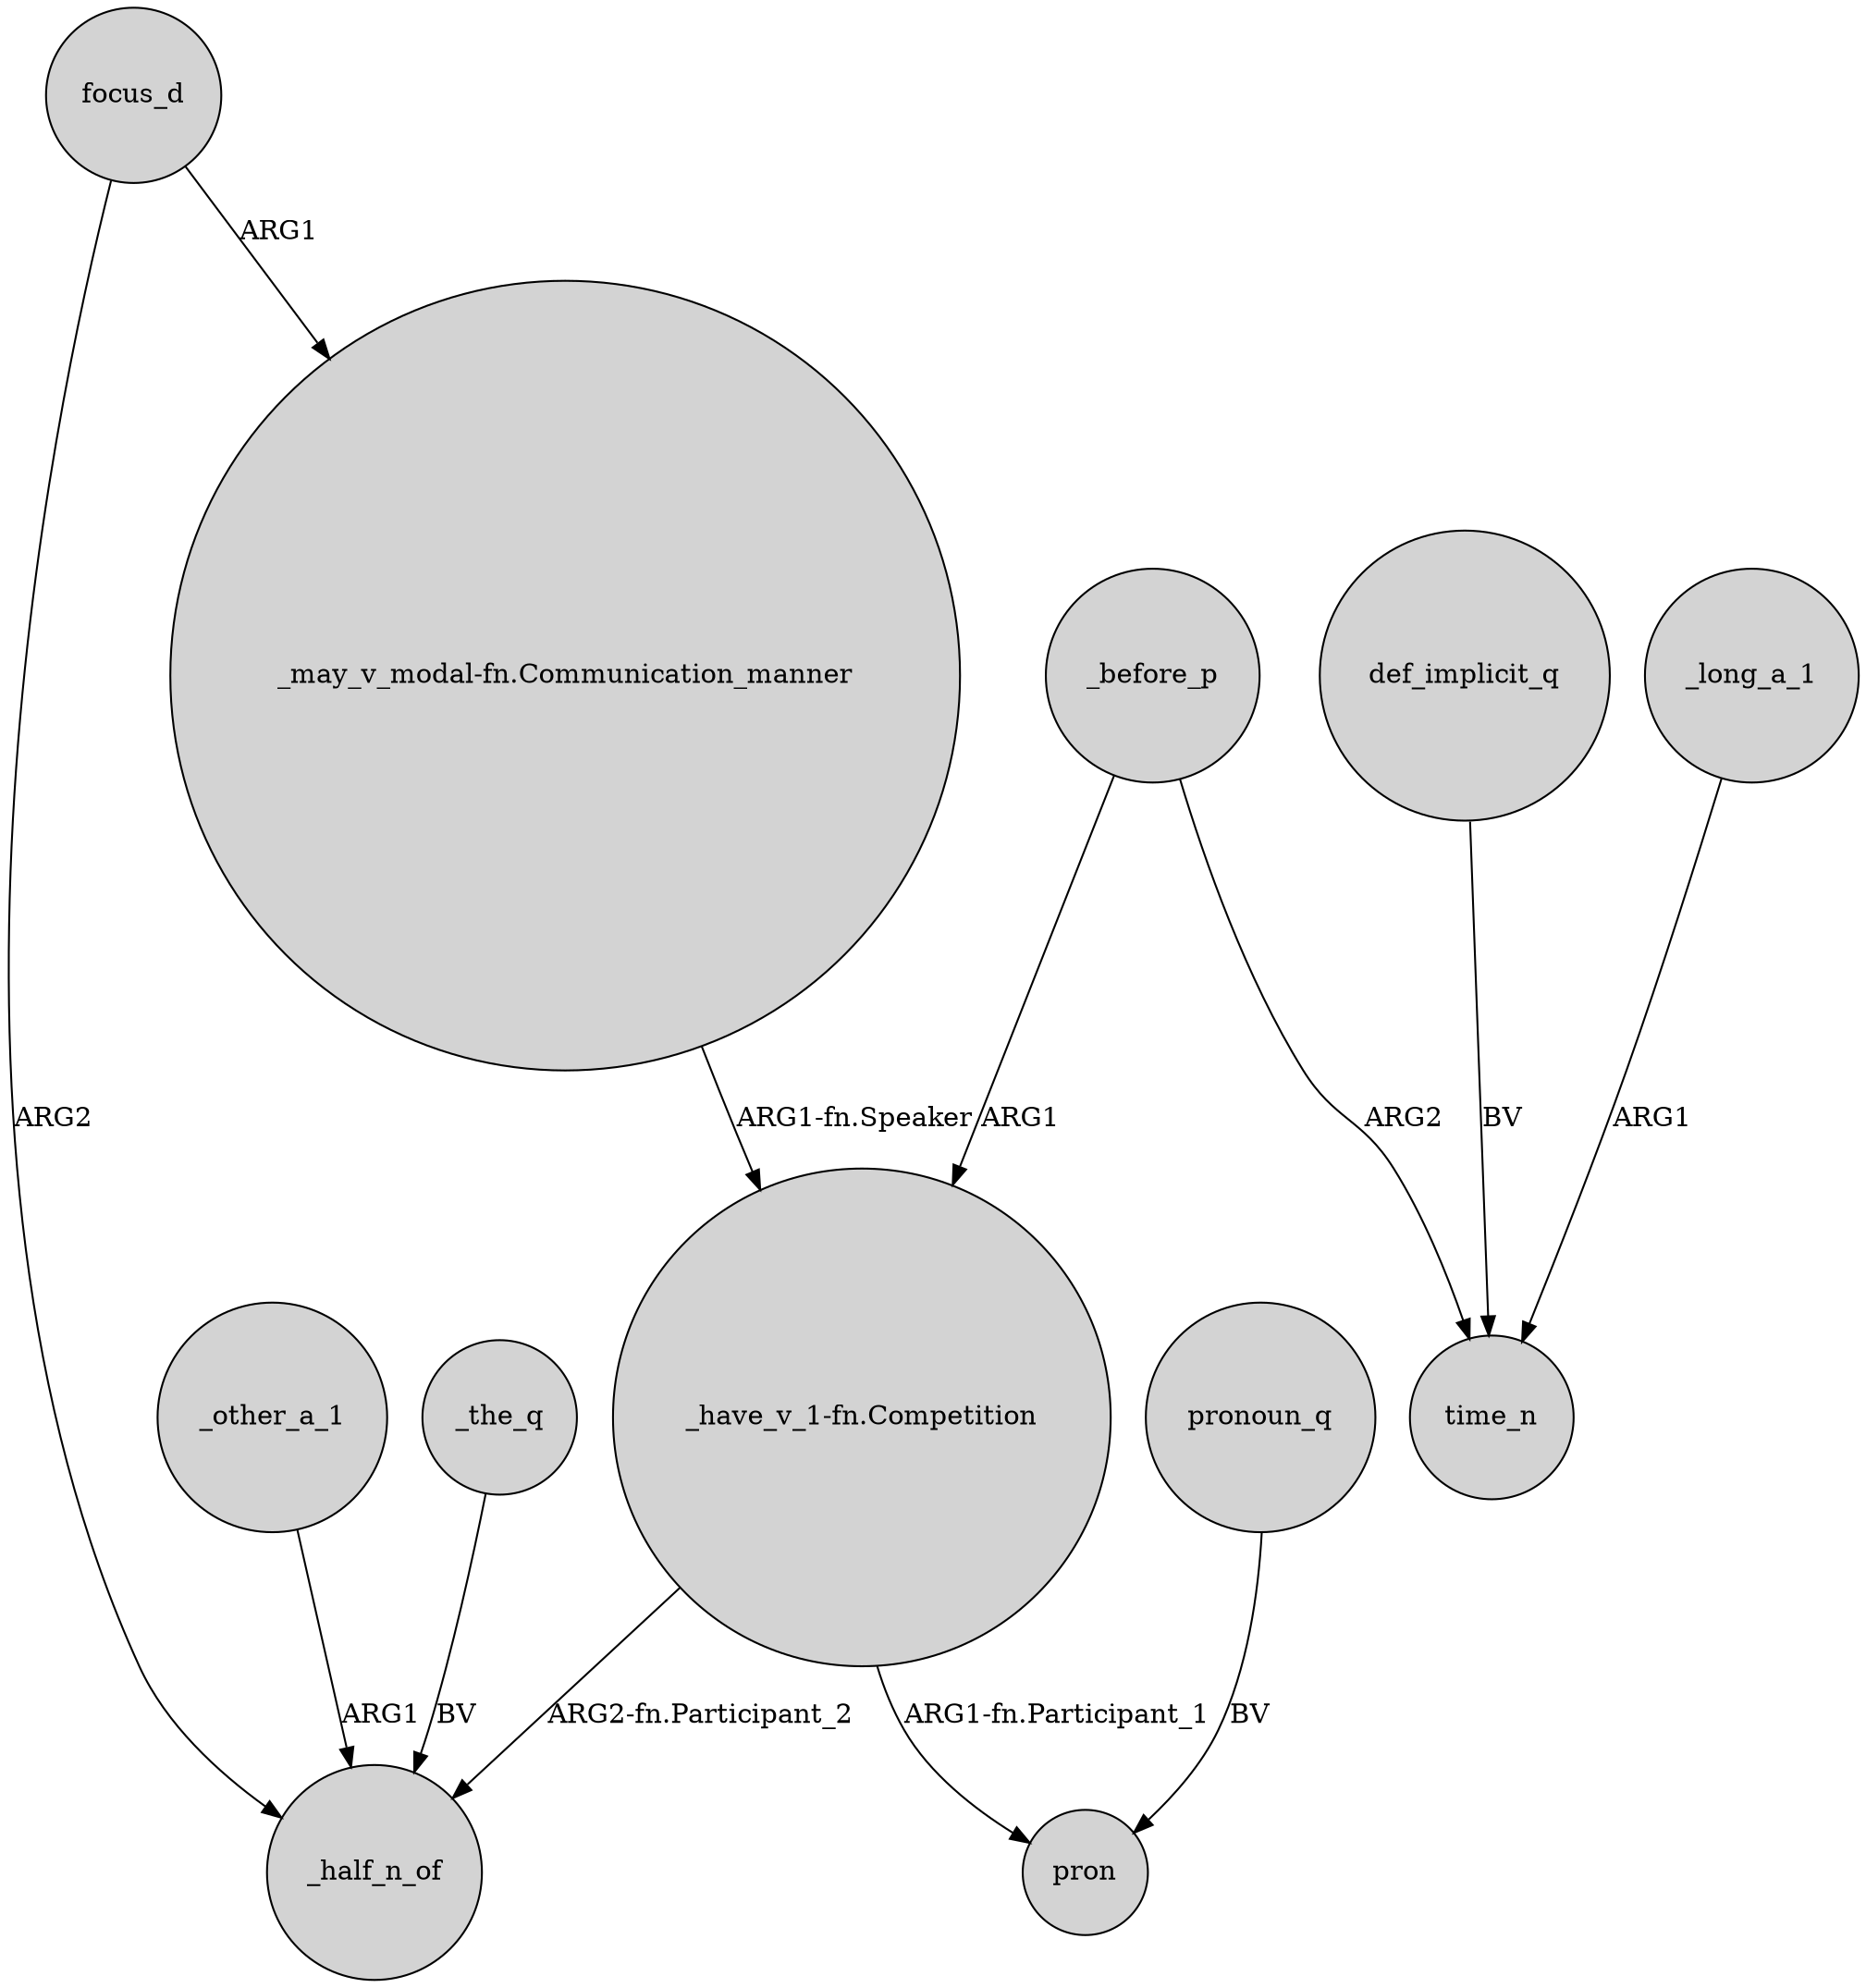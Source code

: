 digraph {
	node [shape=circle style=filled]
	"_may_v_modal-fn.Communication_manner" -> "_have_v_1-fn.Competition" [label="ARG1-fn.Speaker"]
	def_implicit_q -> time_n [label=BV]
	_long_a_1 -> time_n [label=ARG1]
	focus_d -> _half_n_of [label=ARG2]
	_other_a_1 -> _half_n_of [label=ARG1]
	_the_q -> _half_n_of [label=BV]
	_before_p -> "_have_v_1-fn.Competition" [label=ARG1]
	pronoun_q -> pron [label=BV]
	focus_d -> "_may_v_modal-fn.Communication_manner" [label=ARG1]
	_before_p -> time_n [label=ARG2]
	"_have_v_1-fn.Competition" -> pron [label="ARG1-fn.Participant_1"]
	"_have_v_1-fn.Competition" -> _half_n_of [label="ARG2-fn.Participant_2"]
}
